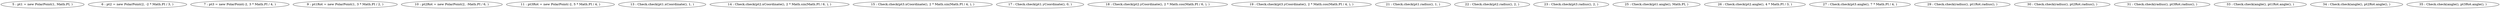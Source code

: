 digraph G {
"5 : pt1 = new PolarPoint(1, Math.PI, )"
"6 : pt2 = new PolarPoint(2, -2 * Math.PI / 3, )"
"7 : pt3 = new PolarPoint(-2, 3 * Math.PI / 4, )"
"9 : pt1Rot = new PolarPoint(1, 3 * Math.PI / 2, )"
"10 : pt2Rot = new PolarPoint(2, -Math.PI / 6, )"
"11 : pt3Rot = new PolarPoint(-2, 5 * Math.PI / 4, )"
"13 : Check.check(pt1.xCoordinate(), 1, )"
"14 : Check.check(pt2.xCoordinate(), 2 * Math.sin(Math.PI / 6, ), )"
"15 : Check.check(pt3.xCoordinate(), 2 * Math.sin(Math.PI / 4, ), )"
"17 : Check.check(pt1.yCoordinate(), 0, )"
"18 : Check.check(pt2.yCoordinate(), 2 * Math.cos(Math.PI / 6, ), )"
"19 : Check.check(pt3.yCoordinate(), 2 * Math.cos(Math.PI / 4, ), )"
"21 : Check.check(pt1.radius(), 1, )"
"22 : Check.check(pt2.radius(), 2, )"
"23 : Check.check(pt3.radius(), 2, )"
"25 : Check.check(pt1.angle(), Math.PI, )"
"26 : Check.check(pt2.angle(), 4 * Math.PI / 3, )"
"27 : Check.check(pt3.angle(), 7 * Math.PI / 4, )"
"29 : Check.check(radius(), pt1Rot.radius(), )"
"30 : Check.check(radius(), pt2Rot.radius(), )"
"31 : Check.check(radius(), pt3Rot.radius(), )"
"33 : Check.check(angle(), pt1Rot.angle(), )"
"34 : Check.check(angle(), pt2Rot.angle(), )"
"35 : Check.check(angle(), pt3Rot.angle(), )"
}